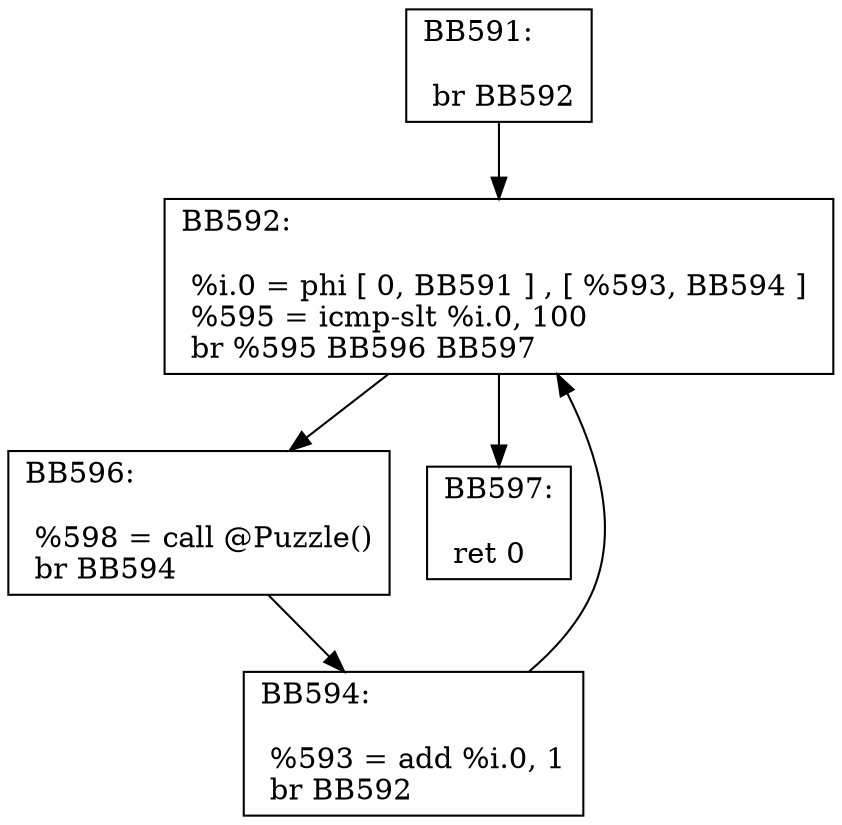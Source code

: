 digraph "CFG for 'main' function" {
BB591 [shape=record,
    label="{BB591:\l\l
             br BB592\l
             }"];
BB591 -> BB592
BB592 [shape=record,
    label="{BB592:\l\l
             %i.0 = phi [ 0, BB591 ] , [ %593, BB594 ] \l
             %595 = icmp-slt %i.0, 100\l
             br %595 BB596 BB597\l
             }"];
BB592 -> BB596
BB592 -> BB597
BB596 [shape=record,
    label="{BB596:\l\l
             %598 = call @Puzzle()\l
             br BB594\l
             }"];
BB596 -> BB594
BB594 [shape=record,
    label="{BB594:\l\l
             %593 = add %i.0, 1\l
             br BB592\l
             }"];
BB594 -> BB592
BB597 [shape=record,
    label="{BB597:\l\l
             ret 0\l
             }"];
}